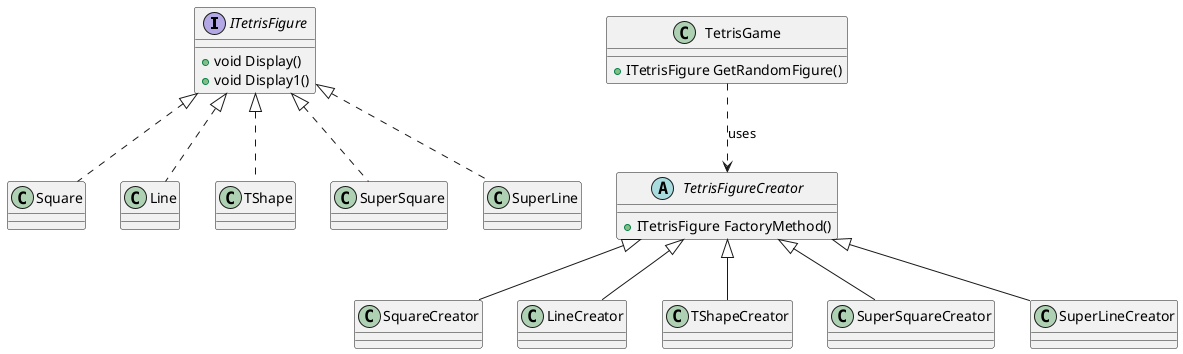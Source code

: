 @startuml
interface ITetrisFigure {
    + void Display()
    + void Display1()
}

class Square implements ITetrisFigure
class Line implements ITetrisFigure
class TShape implements ITetrisFigure
class SuperSquare implements ITetrisFigure
class SuperLine implements ITetrisFigure

abstract class TetrisFigureCreator {
    + ITetrisFigure FactoryMethod()
}

class SquareCreator extends TetrisFigureCreator
class LineCreator extends TetrisFigureCreator
class TShapeCreator extends TetrisFigureCreator
class SuperSquareCreator extends TetrisFigureCreator
class SuperLineCreator extends TetrisFigureCreator

class TetrisGame {
    + ITetrisFigure GetRandomFigure()
}

TetrisGame ..> TetrisFigureCreator : uses
@enduml
